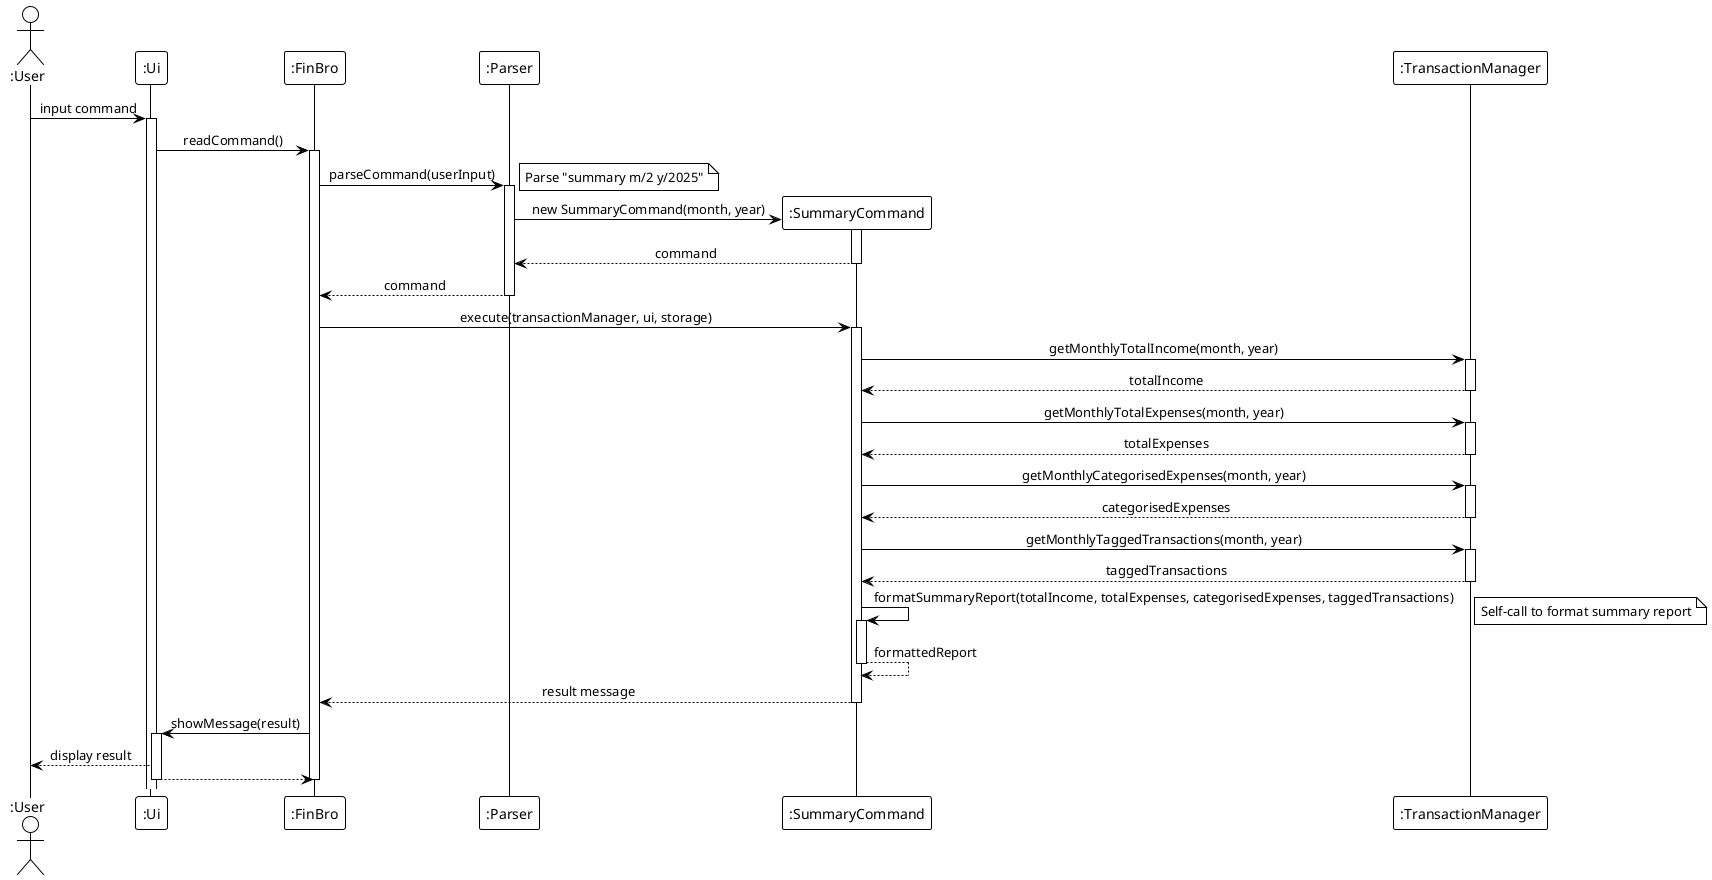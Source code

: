 @startuml
!theme plain
skinparam sequenceMessageAlign center
skinparam responseMessageBelowArrow true
skinparam lifelineStrategy nosolid

actor ":User" as User
participant ":Ui" as UI
participant ":FinBro" as FinBro
participant ":Parser" as Parser
participant ":SummaryCommand" as SummaryCommand
participant ":TransactionManager" as TransactionMgr

User -> UI : input command
activate UI

UI -> FinBro : readCommand()
activate FinBro

FinBro -> Parser : parseCommand(userInput)
activate Parser
note right: Parse "summary m/2 y/2025"

create SummaryCommand
Parser -> SummaryCommand : new SummaryCommand(month, year)
activate SummaryCommand
SummaryCommand --> Parser : command
deactivate SummaryCommand
Parser --> FinBro : command
deactivate Parser

FinBro -> SummaryCommand : execute(transactionManager, ui, storage)
activate SummaryCommand

SummaryCommand -> TransactionMgr : getMonthlyTotalIncome(month, year)
activate TransactionMgr
TransactionMgr --> SummaryCommand : totalIncome
deactivate TransactionMgr

SummaryCommand -> TransactionMgr : getMonthlyTotalExpenses(month, year)
activate TransactionMgr
TransactionMgr --> SummaryCommand : totalExpenses
deactivate TransactionMgr

SummaryCommand -> TransactionMgr : getMonthlyCategorisedExpenses(month, year)
activate TransactionMgr
TransactionMgr --> SummaryCommand : categorisedExpenses
deactivate TransactionMgr

SummaryCommand -> TransactionMgr : getMonthlyTaggedTransactions(month, year)
activate TransactionMgr
TransactionMgr --> SummaryCommand : taggedTransactions
deactivate TransactionMgr

SummaryCommand -> SummaryCommand : formatSummaryReport(totalIncome, totalExpenses, categorisedExpenses, taggedTransactions)
activate SummaryCommand
note right: Self-call to format summary report
SummaryCommand --> SummaryCommand : formattedReport
deactivate SummaryCommand

SummaryCommand --> FinBro : result message
deactivate SummaryCommand

FinBro -> UI : showMessage(result)
activate UI
UI --> User : display result
UI --> FinBro
deactivate UI
deactivate FinBro

@enduml
